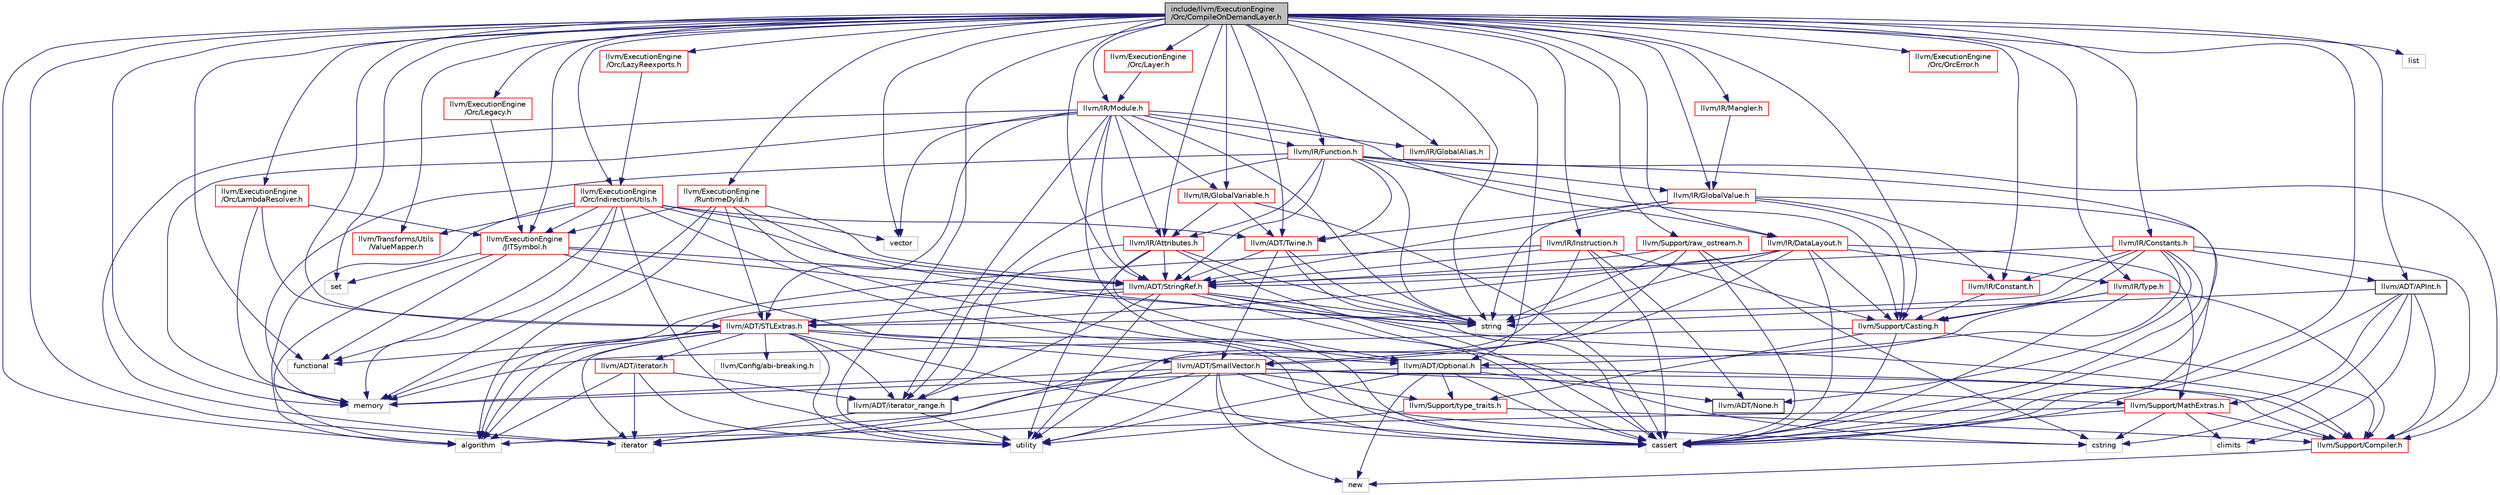 digraph "include/llvm/ExecutionEngine/Orc/CompileOnDemandLayer.h"
{
 // LATEX_PDF_SIZE
  bgcolor="transparent";
  edge [fontname="Helvetica",fontsize="10",labelfontname="Helvetica",labelfontsize="10"];
  node [fontname="Helvetica",fontsize="10",shape="box"];
  Node1 [label="include/llvm/ExecutionEngine\l/Orc/CompileOnDemandLayer.h",height=0.2,width=0.4,color="black", fillcolor="grey75", style="filled", fontcolor="black",tooltip=" "];
  Node1 -> Node2 [color="midnightblue",fontsize="10",style="solid",fontname="Helvetica"];
  Node2 [label="llvm/ADT/APInt.h",height=0.2,width=0.4,color="black",URL="$APInt_8h.html",tooltip="This file implements a class to represent arbitrary precision integral constant values and operations..."];
  Node2 -> Node3 [color="midnightblue",fontsize="10",style="solid",fontname="Helvetica"];
  Node3 [label="llvm/Support/Compiler.h",height=0.2,width=0.4,color="red",URL="$Compiler_8h.html",tooltip=" "];
  Node3 -> Node5 [color="midnightblue",fontsize="10",style="solid",fontname="Helvetica"];
  Node5 [label="new",height=0.2,width=0.4,color="grey75",tooltip=" "];
  Node2 -> Node7 [color="midnightblue",fontsize="10",style="solid",fontname="Helvetica"];
  Node7 [label="llvm/Support/MathExtras.h",height=0.2,width=0.4,color="red",URL="$MathExtras_8h.html",tooltip=" "];
  Node7 -> Node3 [color="midnightblue",fontsize="10",style="solid",fontname="Helvetica"];
  Node7 -> Node17 [color="midnightblue",fontsize="10",style="solid",fontname="Helvetica"];
  Node17 [label="algorithm",height=0.2,width=0.4,color="grey75",tooltip=" "];
  Node7 -> Node18 [color="midnightblue",fontsize="10",style="solid",fontname="Helvetica"];
  Node18 [label="cassert",height=0.2,width=0.4,color="grey75",tooltip=" "];
  Node7 -> Node19 [color="midnightblue",fontsize="10",style="solid",fontname="Helvetica"];
  Node19 [label="climits",height=0.2,width=0.4,color="grey75",tooltip=" "];
  Node7 -> Node20 [color="midnightblue",fontsize="10",style="solid",fontname="Helvetica"];
  Node20 [label="cstring",height=0.2,width=0.4,color="grey75",tooltip=" "];
  Node2 -> Node18 [color="midnightblue",fontsize="10",style="solid",fontname="Helvetica"];
  Node2 -> Node19 [color="midnightblue",fontsize="10",style="solid",fontname="Helvetica"];
  Node2 -> Node20 [color="midnightblue",fontsize="10",style="solid",fontname="Helvetica"];
  Node2 -> Node22 [color="midnightblue",fontsize="10",style="solid",fontname="Helvetica"];
  Node22 [label="string",height=0.2,width=0.4,color="grey75",tooltip=" "];
  Node1 -> Node23 [color="midnightblue",fontsize="10",style="solid",fontname="Helvetica"];
  Node23 [label="llvm/ADT/Optional.h",height=0.2,width=0.4,color="black",URL="$Optional_8h.html",tooltip=" "];
  Node23 -> Node24 [color="midnightblue",fontsize="10",style="solid",fontname="Helvetica"];
  Node24 [label="llvm/ADT/None.h",height=0.2,width=0.4,color="black",URL="$None_8h.html",tooltip=" "];
  Node23 -> Node3 [color="midnightblue",fontsize="10",style="solid",fontname="Helvetica"];
  Node23 -> Node25 [color="midnightblue",fontsize="10",style="solid",fontname="Helvetica"];
  Node25 [label="llvm/Support/type_traits.h",height=0.2,width=0.4,color="red",URL="$type__traits_8h.html",tooltip=" "];
  Node25 -> Node3 [color="midnightblue",fontsize="10",style="solid",fontname="Helvetica"];
  Node25 -> Node26 [color="midnightblue",fontsize="10",style="solid",fontname="Helvetica"];
  Node26 [label="utility",height=0.2,width=0.4,color="grey75",tooltip=" "];
  Node23 -> Node18 [color="midnightblue",fontsize="10",style="solid",fontname="Helvetica"];
  Node23 -> Node27 [color="midnightblue",fontsize="10",style="solid",fontname="Helvetica"];
  Node27 [label="memory",height=0.2,width=0.4,color="grey75",tooltip=" "];
  Node23 -> Node5 [color="midnightblue",fontsize="10",style="solid",fontname="Helvetica"];
  Node23 -> Node26 [color="midnightblue",fontsize="10",style="solid",fontname="Helvetica"];
  Node1 -> Node28 [color="midnightblue",fontsize="10",style="solid",fontname="Helvetica"];
  Node28 [label="llvm/ADT/STLExtras.h",height=0.2,width=0.4,color="red",URL="$STLExtras_8h.html",tooltip=" "];
  Node28 -> Node23 [color="midnightblue",fontsize="10",style="solid",fontname="Helvetica"];
  Node28 -> Node29 [color="midnightblue",fontsize="10",style="solid",fontname="Helvetica"];
  Node29 [label="llvm/ADT/SmallVector.h",height=0.2,width=0.4,color="red",URL="$SmallVector_8h.html",tooltip=" "];
  Node29 -> Node30 [color="midnightblue",fontsize="10",style="solid",fontname="Helvetica"];
  Node30 [label="llvm/ADT/iterator_range.h",height=0.2,width=0.4,color="black",URL="$iterator__range_8h.html",tooltip="This provides a very simple, boring adaptor for a begin and end iterator into a range type."];
  Node30 -> Node31 [color="midnightblue",fontsize="10",style="solid",fontname="Helvetica"];
  Node31 [label="iterator",height=0.2,width=0.4,color="grey75",tooltip=" "];
  Node30 -> Node26 [color="midnightblue",fontsize="10",style="solid",fontname="Helvetica"];
  Node29 -> Node3 [color="midnightblue",fontsize="10",style="solid",fontname="Helvetica"];
  Node29 -> Node7 [color="midnightblue",fontsize="10",style="solid",fontname="Helvetica"];
  Node29 -> Node25 [color="midnightblue",fontsize="10",style="solid",fontname="Helvetica"];
  Node29 -> Node17 [color="midnightblue",fontsize="10",style="solid",fontname="Helvetica"];
  Node29 -> Node18 [color="midnightblue",fontsize="10",style="solid",fontname="Helvetica"];
  Node29 -> Node20 [color="midnightblue",fontsize="10",style="solid",fontname="Helvetica"];
  Node29 -> Node31 [color="midnightblue",fontsize="10",style="solid",fontname="Helvetica"];
  Node29 -> Node27 [color="midnightblue",fontsize="10",style="solid",fontname="Helvetica"];
  Node29 -> Node5 [color="midnightblue",fontsize="10",style="solid",fontname="Helvetica"];
  Node29 -> Node26 [color="midnightblue",fontsize="10",style="solid",fontname="Helvetica"];
  Node28 -> Node37 [color="midnightblue",fontsize="10",style="solid",fontname="Helvetica"];
  Node37 [label="llvm/ADT/iterator.h",height=0.2,width=0.4,color="red",URL="$iterator_8h.html",tooltip=" "];
  Node37 -> Node30 [color="midnightblue",fontsize="10",style="solid",fontname="Helvetica"];
  Node37 -> Node17 [color="midnightblue",fontsize="10",style="solid",fontname="Helvetica"];
  Node37 -> Node31 [color="midnightblue",fontsize="10",style="solid",fontname="Helvetica"];
  Node37 -> Node26 [color="midnightblue",fontsize="10",style="solid",fontname="Helvetica"];
  Node28 -> Node30 [color="midnightblue",fontsize="10",style="solid",fontname="Helvetica"];
  Node28 -> Node38 [color="midnightblue",fontsize="10",style="solid",fontname="Helvetica"];
  Node38 [label="llvm/Config/abi-breaking.h",height=0.2,width=0.4,color="grey75",tooltip=" "];
  Node28 -> Node17 [color="midnightblue",fontsize="10",style="solid",fontname="Helvetica"];
  Node28 -> Node18 [color="midnightblue",fontsize="10",style="solid",fontname="Helvetica"];
  Node28 -> Node40 [color="midnightblue",fontsize="10",style="solid",fontname="Helvetica"];
  Node40 [label="functional",height=0.2,width=0.4,color="grey75",tooltip=" "];
  Node28 -> Node31 [color="midnightblue",fontsize="10",style="solid",fontname="Helvetica"];
  Node28 -> Node27 [color="midnightblue",fontsize="10",style="solid",fontname="Helvetica"];
  Node28 -> Node26 [color="midnightblue",fontsize="10",style="solid",fontname="Helvetica"];
  Node1 -> Node42 [color="midnightblue",fontsize="10",style="solid",fontname="Helvetica"];
  Node42 [label="llvm/ADT/StringRef.h",height=0.2,width=0.4,color="red",URL="$StringRef_8h.html",tooltip=" "];
  Node42 -> Node28 [color="midnightblue",fontsize="10",style="solid",fontname="Helvetica"];
  Node42 -> Node30 [color="midnightblue",fontsize="10",style="solid",fontname="Helvetica"];
  Node42 -> Node3 [color="midnightblue",fontsize="10",style="solid",fontname="Helvetica"];
  Node42 -> Node17 [color="midnightblue",fontsize="10",style="solid",fontname="Helvetica"];
  Node42 -> Node18 [color="midnightblue",fontsize="10",style="solid",fontname="Helvetica"];
  Node42 -> Node20 [color="midnightblue",fontsize="10",style="solid",fontname="Helvetica"];
  Node42 -> Node22 [color="midnightblue",fontsize="10",style="solid",fontname="Helvetica"];
  Node42 -> Node26 [color="midnightblue",fontsize="10",style="solid",fontname="Helvetica"];
  Node1 -> Node43 [color="midnightblue",fontsize="10",style="solid",fontname="Helvetica"];
  Node43 [label="llvm/ADT/Twine.h",height=0.2,width=0.4,color="red",URL="$Twine_8h.html",tooltip=" "];
  Node43 -> Node29 [color="midnightblue",fontsize="10",style="solid",fontname="Helvetica"];
  Node43 -> Node42 [color="midnightblue",fontsize="10",style="solid",fontname="Helvetica"];
  Node43 -> Node18 [color="midnightblue",fontsize="10",style="solid",fontname="Helvetica"];
  Node43 -> Node22 [color="midnightblue",fontsize="10",style="solid",fontname="Helvetica"];
  Node1 -> Node44 [color="midnightblue",fontsize="10",style="solid",fontname="Helvetica"];
  Node44 [label="llvm/ExecutionEngine\l/JITSymbol.h",height=0.2,width=0.4,color="red",URL="$JITSymbol_8h.html",tooltip=" "];
  Node44 -> Node17 [color="midnightblue",fontsize="10",style="solid",fontname="Helvetica"];
  Node44 -> Node18 [color="midnightblue",fontsize="10",style="solid",fontname="Helvetica"];
  Node44 -> Node40 [color="midnightblue",fontsize="10",style="solid",fontname="Helvetica"];
  Node44 -> Node46 [color="midnightblue",fontsize="10",style="solid",fontname="Helvetica"];
  Node46 [label="set",height=0.2,width=0.4,color="grey75",tooltip=" "];
  Node44 -> Node22 [color="midnightblue",fontsize="10",style="solid",fontname="Helvetica"];
  Node44 -> Node42 [color="midnightblue",fontsize="10",style="solid",fontname="Helvetica"];
  Node1 -> Node68 [color="midnightblue",fontsize="10",style="solid",fontname="Helvetica"];
  Node68 [label="llvm/ExecutionEngine\l/Orc/IndirectionUtils.h",height=0.2,width=0.4,color="red",URL="$IndirectionUtils_8h.html",tooltip=" "];
  Node68 -> Node42 [color="midnightblue",fontsize="10",style="solid",fontname="Helvetica"];
  Node68 -> Node43 [color="midnightblue",fontsize="10",style="solid",fontname="Helvetica"];
  Node68 -> Node44 [color="midnightblue",fontsize="10",style="solid",fontname="Helvetica"];
  Node68 -> Node153 [color="midnightblue",fontsize="10",style="solid",fontname="Helvetica"];
  Node153 [label="llvm/Transforms/Utils\l/ValueMapper.h",height=0.2,width=0.4,color="red",URL="$ValueMapper_8h.html",tooltip=" "];
  Node68 -> Node17 [color="midnightblue",fontsize="10",style="solid",fontname="Helvetica"];
  Node68 -> Node18 [color="midnightblue",fontsize="10",style="solid",fontname="Helvetica"];
  Node68 -> Node40 [color="midnightblue",fontsize="10",style="solid",fontname="Helvetica"];
  Node68 -> Node27 [color="midnightblue",fontsize="10",style="solid",fontname="Helvetica"];
  Node68 -> Node26 [color="midnightblue",fontsize="10",style="solid",fontname="Helvetica"];
  Node68 -> Node60 [color="midnightblue",fontsize="10",style="solid",fontname="Helvetica"];
  Node60 [label="vector",height=0.2,width=0.4,color="grey75",tooltip=" "];
  Node1 -> Node158 [color="midnightblue",fontsize="10",style="solid",fontname="Helvetica"];
  Node158 [label="llvm/ExecutionEngine\l/Orc/LambdaResolver.h",height=0.2,width=0.4,color="red",URL="$LambdaResolver_8h.html",tooltip=" "];
  Node158 -> Node28 [color="midnightblue",fontsize="10",style="solid",fontname="Helvetica"];
  Node158 -> Node44 [color="midnightblue",fontsize="10",style="solid",fontname="Helvetica"];
  Node158 -> Node27 [color="midnightblue",fontsize="10",style="solid",fontname="Helvetica"];
  Node1 -> Node159 [color="midnightblue",fontsize="10",style="solid",fontname="Helvetica"];
  Node159 [label="llvm/ExecutionEngine\l/Orc/Layer.h",height=0.2,width=0.4,color="red",URL="$Layer_8h.html",tooltip=" "];
  Node159 -> Node79 [color="midnightblue",fontsize="10",style="solid",fontname="Helvetica"];
  Node79 [label="llvm/IR/Module.h",height=0.2,width=0.4,color="red",URL="$Module_8h.html",tooltip="Module.h This file contains the declarations for the Module class."];
  Node79 -> Node23 [color="midnightblue",fontsize="10",style="solid",fontname="Helvetica"];
  Node79 -> Node28 [color="midnightblue",fontsize="10",style="solid",fontname="Helvetica"];
  Node79 -> Node42 [color="midnightblue",fontsize="10",style="solid",fontname="Helvetica"];
  Node79 -> Node30 [color="midnightblue",fontsize="10",style="solid",fontname="Helvetica"];
  Node79 -> Node81 [color="midnightblue",fontsize="10",style="solid",fontname="Helvetica"];
  Node81 [label="llvm/IR/Attributes.h",height=0.2,width=0.4,color="red",URL="$Attributes_8h.html",tooltip="This file contains the simple types necessary to represent the attributes associated with functions a..."];
  Node81 -> Node23 [color="midnightblue",fontsize="10",style="solid",fontname="Helvetica"];
  Node81 -> Node42 [color="midnightblue",fontsize="10",style="solid",fontname="Helvetica"];
  Node81 -> Node30 [color="midnightblue",fontsize="10",style="solid",fontname="Helvetica"];
  Node81 -> Node18 [color="midnightblue",fontsize="10",style="solid",fontname="Helvetica"];
  Node81 -> Node22 [color="midnightblue",fontsize="10",style="solid",fontname="Helvetica"];
  Node81 -> Node26 [color="midnightblue",fontsize="10",style="solid",fontname="Helvetica"];
  Node79 -> Node88 [color="midnightblue",fontsize="10",style="solid",fontname="Helvetica"];
  Node88 [label="llvm/IR/DataLayout.h",height=0.2,width=0.4,color="red",URL="$DataLayout_8h.html",tooltip=" "];
  Node88 -> Node28 [color="midnightblue",fontsize="10",style="solid",fontname="Helvetica"];
  Node88 -> Node29 [color="midnightblue",fontsize="10",style="solid",fontname="Helvetica"];
  Node88 -> Node42 [color="midnightblue",fontsize="10",style="solid",fontname="Helvetica"];
  Node88 -> Node90 [color="midnightblue",fontsize="10",style="solid",fontname="Helvetica"];
  Node90 [label="llvm/IR/Type.h",height=0.2,width=0.4,color="red",URL="$Type_8h.html",tooltip=" "];
  Node90 -> Node87 [color="midnightblue",fontsize="10",style="solid",fontname="Helvetica"];
  Node87 [label="llvm/Support/Casting.h",height=0.2,width=0.4,color="red",URL="$Casting_8h.html",tooltip=" "];
  Node87 -> Node3 [color="midnightblue",fontsize="10",style="solid",fontname="Helvetica"];
  Node87 -> Node25 [color="midnightblue",fontsize="10",style="solid",fontname="Helvetica"];
  Node87 -> Node18 [color="midnightblue",fontsize="10",style="solid",fontname="Helvetica"];
  Node87 -> Node27 [color="midnightblue",fontsize="10",style="solid",fontname="Helvetica"];
  Node90 -> Node3 [color="midnightblue",fontsize="10",style="solid",fontname="Helvetica"];
  Node90 -> Node18 [color="midnightblue",fontsize="10",style="solid",fontname="Helvetica"];
  Node90 -> Node31 [color="midnightblue",fontsize="10",style="solid",fontname="Helvetica"];
  Node88 -> Node87 [color="midnightblue",fontsize="10",style="solid",fontname="Helvetica"];
  Node88 -> Node7 [color="midnightblue",fontsize="10",style="solid",fontname="Helvetica"];
  Node88 -> Node18 [color="midnightblue",fontsize="10",style="solid",fontname="Helvetica"];
  Node88 -> Node22 [color="midnightblue",fontsize="10",style="solid",fontname="Helvetica"];
  Node79 -> Node102 [color="midnightblue",fontsize="10",style="solid",fontname="Helvetica"];
  Node102 [label="llvm/IR/Function.h",height=0.2,width=0.4,color="red",URL="$Function_8h.html",tooltip=" "];
  Node102 -> Node42 [color="midnightblue",fontsize="10",style="solid",fontname="Helvetica"];
  Node102 -> Node43 [color="midnightblue",fontsize="10",style="solid",fontname="Helvetica"];
  Node102 -> Node30 [color="midnightblue",fontsize="10",style="solid",fontname="Helvetica"];
  Node102 -> Node81 [color="midnightblue",fontsize="10",style="solid",fontname="Helvetica"];
  Node102 -> Node134 [color="midnightblue",fontsize="10",style="solid",fontname="Helvetica"];
  Node134 [label="llvm/IR/GlobalValue.h",height=0.2,width=0.4,color="red",URL="$GlobalValue_8h.html",tooltip=" "];
  Node134 -> Node42 [color="midnightblue",fontsize="10",style="solid",fontname="Helvetica"];
  Node134 -> Node43 [color="midnightblue",fontsize="10",style="solid",fontname="Helvetica"];
  Node134 -> Node122 [color="midnightblue",fontsize="10",style="solid",fontname="Helvetica"];
  Node122 [label="llvm/IR/Constant.h",height=0.2,width=0.4,color="red",URL="$Constant_8h.html",tooltip=" "];
  Node122 -> Node87 [color="midnightblue",fontsize="10",style="solid",fontname="Helvetica"];
  Node134 -> Node87 [color="midnightblue",fontsize="10",style="solid",fontname="Helvetica"];
  Node134 -> Node18 [color="midnightblue",fontsize="10",style="solid",fontname="Helvetica"];
  Node134 -> Node22 [color="midnightblue",fontsize="10",style="solid",fontname="Helvetica"];
  Node102 -> Node87 [color="midnightblue",fontsize="10",style="solid",fontname="Helvetica"];
  Node102 -> Node3 [color="midnightblue",fontsize="10",style="solid",fontname="Helvetica"];
  Node102 -> Node18 [color="midnightblue",fontsize="10",style="solid",fontname="Helvetica"];
  Node102 -> Node27 [color="midnightblue",fontsize="10",style="solid",fontname="Helvetica"];
  Node102 -> Node22 [color="midnightblue",fontsize="10",style="solid",fontname="Helvetica"];
  Node79 -> Node138 [color="midnightblue",fontsize="10",style="solid",fontname="Helvetica"];
  Node138 [label="llvm/IR/GlobalAlias.h",height=0.2,width=0.4,color="red",URL="$GlobalAlias_8h.html",tooltip=" "];
  Node79 -> Node141 [color="midnightblue",fontsize="10",style="solid",fontname="Helvetica"];
  Node141 [label="llvm/IR/GlobalVariable.h",height=0.2,width=0.4,color="red",URL="$GlobalVariable_8h.html",tooltip=" "];
  Node141 -> Node43 [color="midnightblue",fontsize="10",style="solid",fontname="Helvetica"];
  Node141 -> Node81 [color="midnightblue",fontsize="10",style="solid",fontname="Helvetica"];
  Node141 -> Node18 [color="midnightblue",fontsize="10",style="solid",fontname="Helvetica"];
  Node79 -> Node31 [color="midnightblue",fontsize="10",style="solid",fontname="Helvetica"];
  Node79 -> Node27 [color="midnightblue",fontsize="10",style="solid",fontname="Helvetica"];
  Node79 -> Node22 [color="midnightblue",fontsize="10",style="solid",fontname="Helvetica"];
  Node79 -> Node60 [color="midnightblue",fontsize="10",style="solid",fontname="Helvetica"];
  Node1 -> Node164 [color="midnightblue",fontsize="10",style="solid",fontname="Helvetica"];
  Node164 [label="llvm/ExecutionEngine\l/Orc/LazyReexports.h",height=0.2,width=0.4,color="red",URL="$LazyReexports_8h.html",tooltip=" "];
  Node164 -> Node68 [color="midnightblue",fontsize="10",style="solid",fontname="Helvetica"];
  Node1 -> Node165 [color="midnightblue",fontsize="10",style="solid",fontname="Helvetica"];
  Node165 [label="llvm/ExecutionEngine\l/Orc/Legacy.h",height=0.2,width=0.4,color="red",URL="$Legacy_8h.html",tooltip=" "];
  Node165 -> Node44 [color="midnightblue",fontsize="10",style="solid",fontname="Helvetica"];
  Node1 -> Node166 [color="midnightblue",fontsize="10",style="solid",fontname="Helvetica"];
  Node166 [label="llvm/ExecutionEngine\l/Orc/OrcError.h",height=0.2,width=0.4,color="red",URL="$OrcError_8h.html",tooltip=" "];
  Node1 -> Node167 [color="midnightblue",fontsize="10",style="solid",fontname="Helvetica"];
  Node167 [label="llvm/ExecutionEngine\l/RuntimeDyld.h",height=0.2,width=0.4,color="red",URL="$RuntimeDyld_8h.html",tooltip=" "];
  Node167 -> Node28 [color="midnightblue",fontsize="10",style="solid",fontname="Helvetica"];
  Node167 -> Node42 [color="midnightblue",fontsize="10",style="solid",fontname="Helvetica"];
  Node167 -> Node44 [color="midnightblue",fontsize="10",style="solid",fontname="Helvetica"];
  Node167 -> Node17 [color="midnightblue",fontsize="10",style="solid",fontname="Helvetica"];
  Node167 -> Node18 [color="midnightblue",fontsize="10",style="solid",fontname="Helvetica"];
  Node167 -> Node27 [color="midnightblue",fontsize="10",style="solid",fontname="Helvetica"];
  Node167 -> Node22 [color="midnightblue",fontsize="10",style="solid",fontname="Helvetica"];
  Node1 -> Node81 [color="midnightblue",fontsize="10",style="solid",fontname="Helvetica"];
  Node1 -> Node122 [color="midnightblue",fontsize="10",style="solid",fontname="Helvetica"];
  Node1 -> Node178 [color="midnightblue",fontsize="10",style="solid",fontname="Helvetica"];
  Node178 [label="llvm/IR/Constants.h",height=0.2,width=0.4,color="red",URL="$Constants_8h.html",tooltip="This file contains the declarations for the subclasses of Constant, which represent the different fla..."];
  Node178 -> Node2 [color="midnightblue",fontsize="10",style="solid",fontname="Helvetica"];
  Node178 -> Node24 [color="midnightblue",fontsize="10",style="solid",fontname="Helvetica"];
  Node178 -> Node23 [color="midnightblue",fontsize="10",style="solid",fontname="Helvetica"];
  Node178 -> Node28 [color="midnightblue",fontsize="10",style="solid",fontname="Helvetica"];
  Node178 -> Node42 [color="midnightblue",fontsize="10",style="solid",fontname="Helvetica"];
  Node178 -> Node122 [color="midnightblue",fontsize="10",style="solid",fontname="Helvetica"];
  Node178 -> Node87 [color="midnightblue",fontsize="10",style="solid",fontname="Helvetica"];
  Node178 -> Node3 [color="midnightblue",fontsize="10",style="solid",fontname="Helvetica"];
  Node178 -> Node18 [color="midnightblue",fontsize="10",style="solid",fontname="Helvetica"];
  Node1 -> Node88 [color="midnightblue",fontsize="10",style="solid",fontname="Helvetica"];
  Node1 -> Node102 [color="midnightblue",fontsize="10",style="solid",fontname="Helvetica"];
  Node1 -> Node138 [color="midnightblue",fontsize="10",style="solid",fontname="Helvetica"];
  Node1 -> Node134 [color="midnightblue",fontsize="10",style="solid",fontname="Helvetica"];
  Node1 -> Node141 [color="midnightblue",fontsize="10",style="solid",fontname="Helvetica"];
  Node1 -> Node117 [color="midnightblue",fontsize="10",style="solid",fontname="Helvetica"];
  Node117 [label="llvm/IR/Instruction.h",height=0.2,width=0.4,color="red",URL="$IR_2Instruction_8h.html",tooltip=" "];
  Node117 -> Node24 [color="midnightblue",fontsize="10",style="solid",fontname="Helvetica"];
  Node117 -> Node42 [color="midnightblue",fontsize="10",style="solid",fontname="Helvetica"];
  Node117 -> Node87 [color="midnightblue",fontsize="10",style="solid",fontname="Helvetica"];
  Node117 -> Node17 [color="midnightblue",fontsize="10",style="solid",fontname="Helvetica"];
  Node117 -> Node18 [color="midnightblue",fontsize="10",style="solid",fontname="Helvetica"];
  Node117 -> Node26 [color="midnightblue",fontsize="10",style="solid",fontname="Helvetica"];
  Node1 -> Node179 [color="midnightblue",fontsize="10",style="solid",fontname="Helvetica"];
  Node179 [label="llvm/IR/Mangler.h",height=0.2,width=0.4,color="red",URL="$Mangler_8h.html",tooltip=" "];
  Node179 -> Node134 [color="midnightblue",fontsize="10",style="solid",fontname="Helvetica"];
  Node1 -> Node79 [color="midnightblue",fontsize="10",style="solid",fontname="Helvetica"];
  Node1 -> Node90 [color="midnightblue",fontsize="10",style="solid",fontname="Helvetica"];
  Node1 -> Node87 [color="midnightblue",fontsize="10",style="solid",fontname="Helvetica"];
  Node1 -> Node67 [color="midnightblue",fontsize="10",style="solid",fontname="Helvetica"];
  Node67 [label="llvm/Support/raw_ostream.h",height=0.2,width=0.4,color="red",URL="$raw__ostream_8h.html",tooltip=" "];
  Node67 -> Node29 [color="midnightblue",fontsize="10",style="solid",fontname="Helvetica"];
  Node67 -> Node42 [color="midnightblue",fontsize="10",style="solid",fontname="Helvetica"];
  Node67 -> Node18 [color="midnightblue",fontsize="10",style="solid",fontname="Helvetica"];
  Node67 -> Node20 [color="midnightblue",fontsize="10",style="solid",fontname="Helvetica"];
  Node67 -> Node22 [color="midnightblue",fontsize="10",style="solid",fontname="Helvetica"];
  Node1 -> Node153 [color="midnightblue",fontsize="10",style="solid",fontname="Helvetica"];
  Node1 -> Node17 [color="midnightblue",fontsize="10",style="solid",fontname="Helvetica"];
  Node1 -> Node18 [color="midnightblue",fontsize="10",style="solid",fontname="Helvetica"];
  Node1 -> Node40 [color="midnightblue",fontsize="10",style="solid",fontname="Helvetica"];
  Node1 -> Node31 [color="midnightblue",fontsize="10",style="solid",fontname="Helvetica"];
  Node1 -> Node180 [color="midnightblue",fontsize="10",style="solid",fontname="Helvetica"];
  Node180 [label="list",height=0.2,width=0.4,color="grey75",tooltip=" "];
  Node1 -> Node27 [color="midnightblue",fontsize="10",style="solid",fontname="Helvetica"];
  Node1 -> Node46 [color="midnightblue",fontsize="10",style="solid",fontname="Helvetica"];
  Node1 -> Node22 [color="midnightblue",fontsize="10",style="solid",fontname="Helvetica"];
  Node1 -> Node26 [color="midnightblue",fontsize="10",style="solid",fontname="Helvetica"];
  Node1 -> Node60 [color="midnightblue",fontsize="10",style="solid",fontname="Helvetica"];
}
